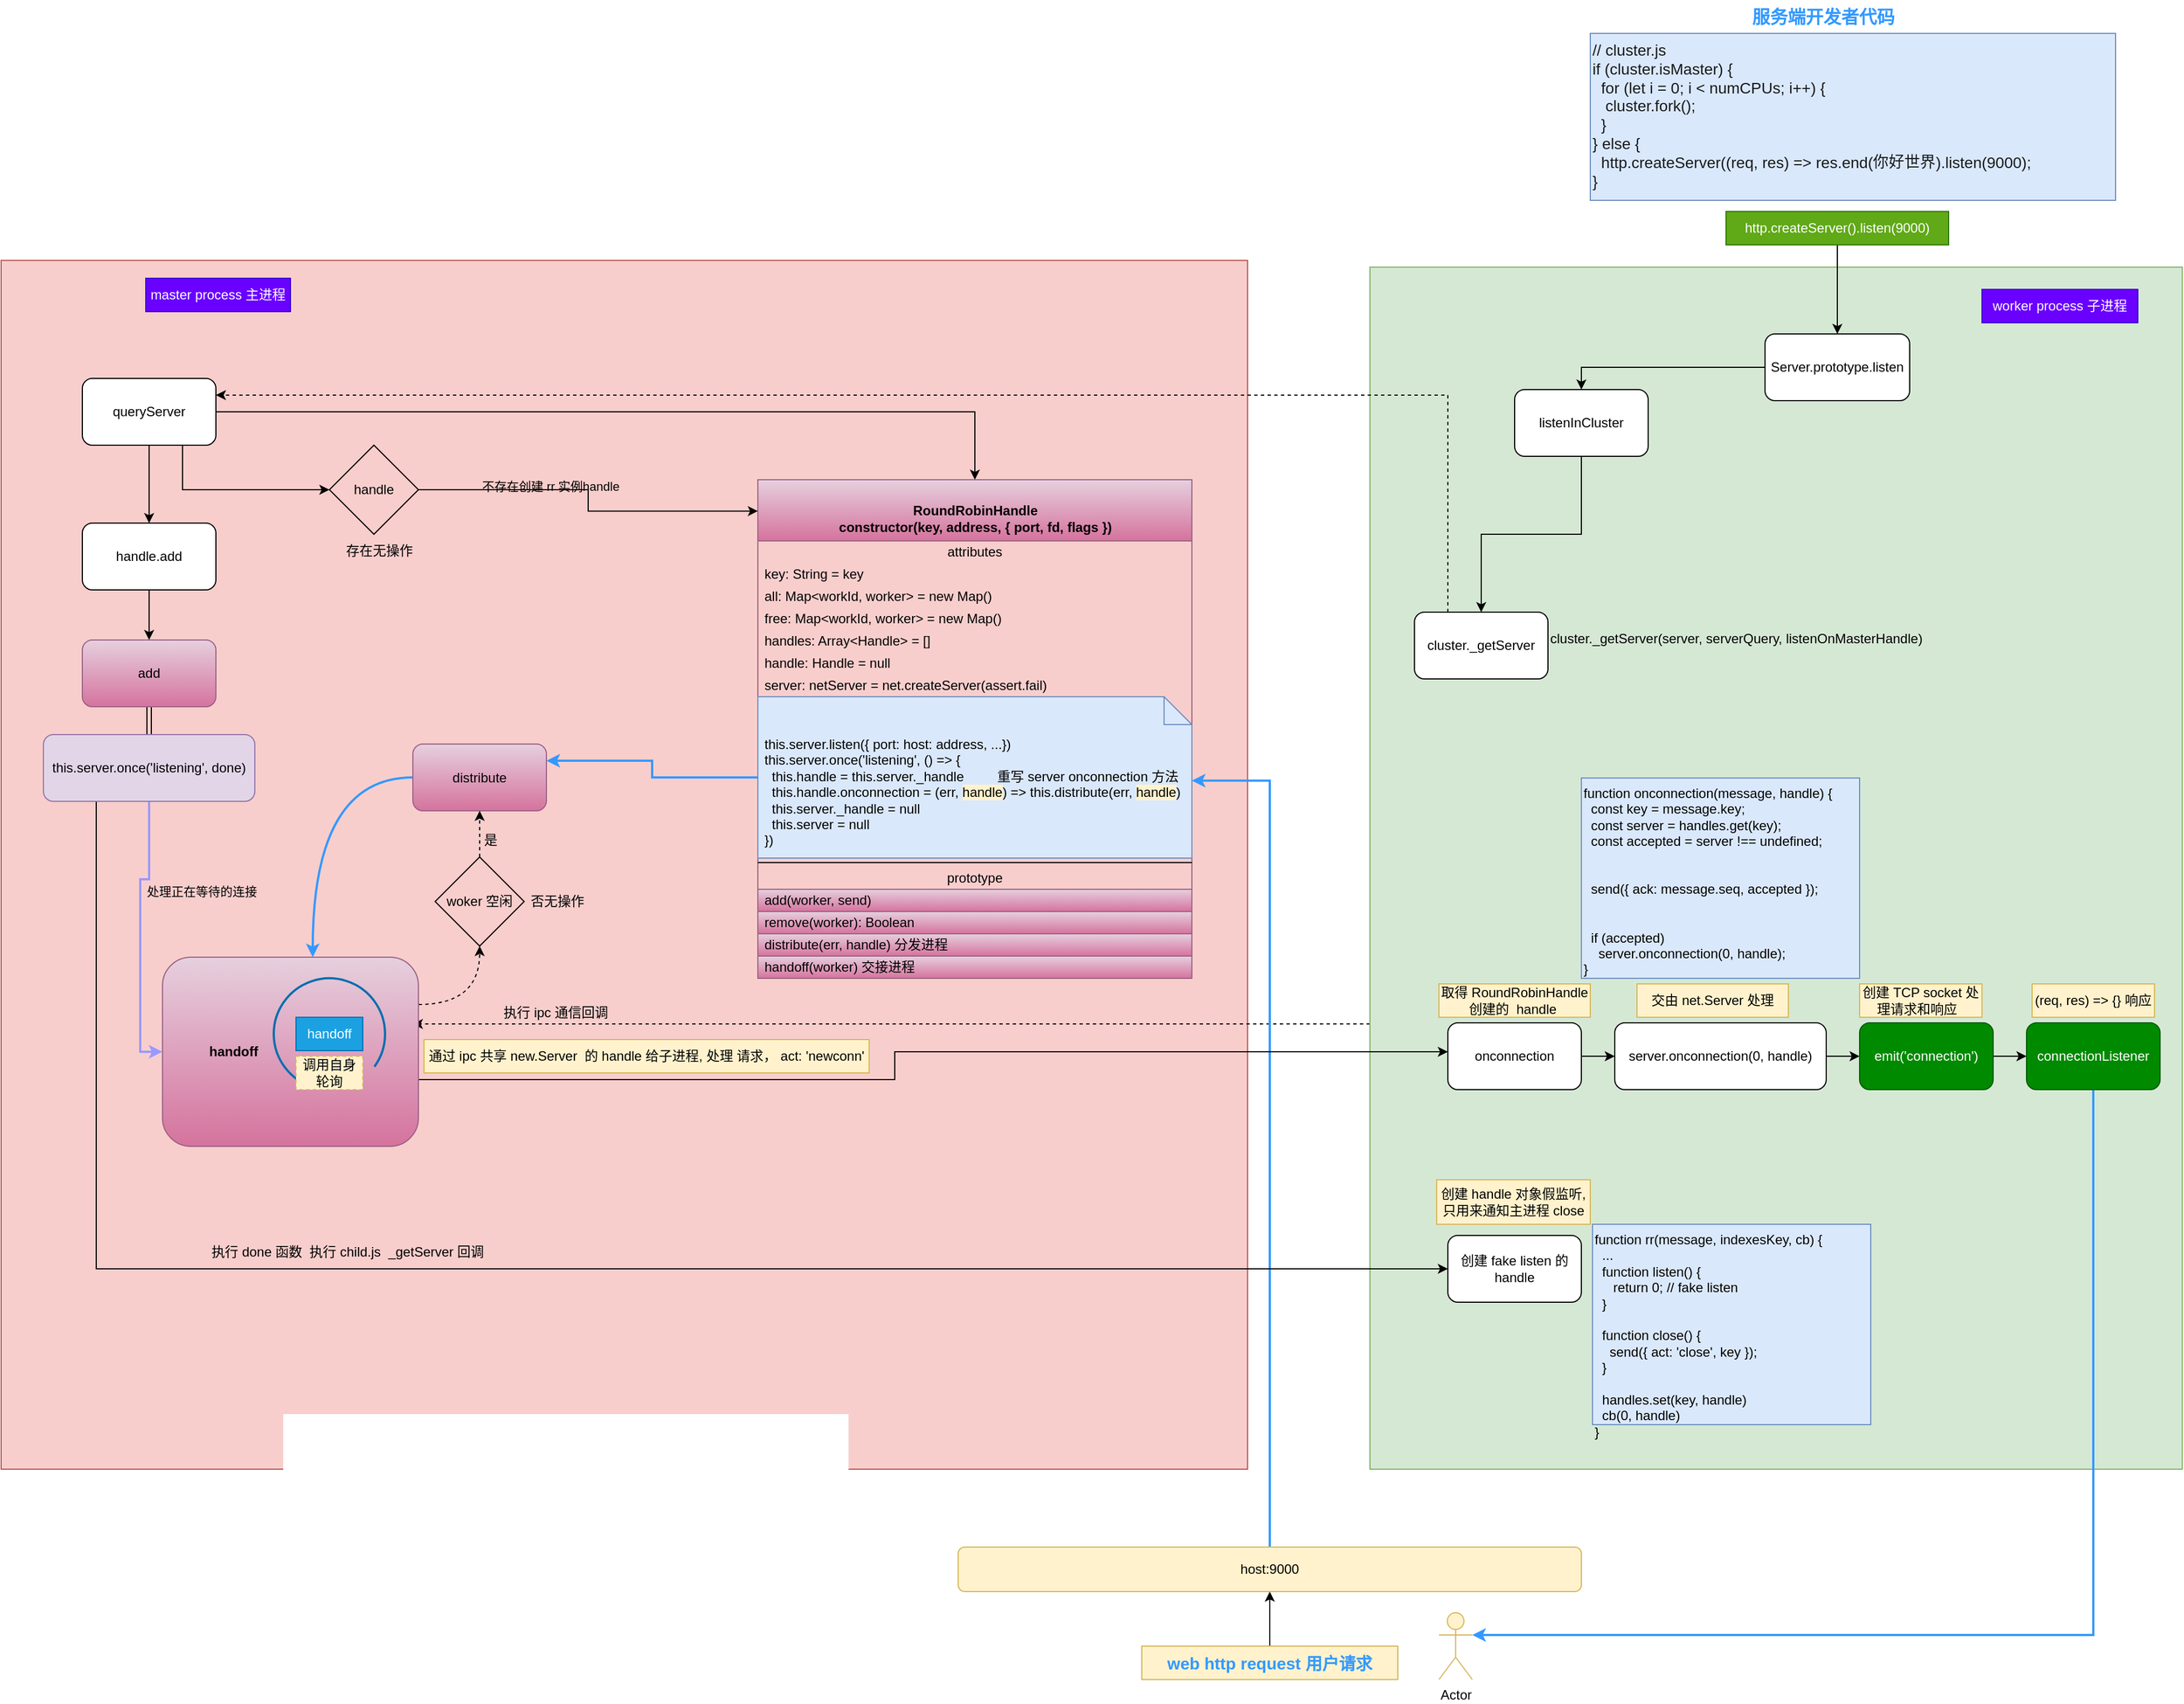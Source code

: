 <mxfile version="15.8.9" type="github">
  <diagram id="Es0d-wzucGMr7oLocFgV" name="第 1 页">
    <mxGraphModel dx="3076" dy="1931" grid="1" gridSize="10" guides="1" tooltips="1" connect="1" arrows="1" fold="1" page="1" pageScale="1" pageWidth="827" pageHeight="1169" math="0" shadow="0">
      <root>
        <mxCell id="0" />
        <mxCell id="1" parent="0" />
        <mxCell id="YYYhBLbbZfH8u_qFGWKK-91" value="" style="rounded=0;whiteSpace=wrap;html=1;labelBackgroundColor=none;fillColor=#f8cecc;strokeColor=#b85450;" parent="1" vertex="1">
          <mxGeometry x="-870" y="-76" width="1120" height="1086" as="geometry" />
        </mxCell>
        <mxCell id="0VZ2eFC5ibp_0VRxgWUH-36" style="edgeStyle=orthogonalEdgeStyle;rounded=0;orthogonalLoop=1;jettySize=auto;html=1;entryX=0.978;entryY=0.353;entryDx=0;entryDy=0;entryPerimeter=0;dashed=1;strokeColor=#000000;strokeWidth=1;" edge="1" parent="1" source="YYYhBLbbZfH8u_qFGWKK-12" target="QnhcxREiLZKdfHmg9MSz-31">
          <mxGeometry relative="1" as="geometry">
            <Array as="points">
              <mxPoint x="210" y="610" />
              <mxPoint x="210" y="610" />
            </Array>
          </mxGeometry>
        </mxCell>
        <mxCell id="YYYhBLbbZfH8u_qFGWKK-12" value="" style="rounded=0;whiteSpace=wrap;html=1;labelBackgroundColor=none;fillColor=#d5e8d4;strokeColor=#82b366;" parent="1" vertex="1">
          <mxGeometry x="360" y="-70" width="730" height="1080" as="geometry" />
        </mxCell>
        <mxCell id="YYYhBLbbZfH8u_qFGWKK-4" style="edgeStyle=orthogonalEdgeStyle;rounded=0;orthogonalLoop=1;jettySize=auto;html=1;entryX=0.5;entryY=0;entryDx=0;entryDy=0;" parent="1" source="YYYhBLbbZfH8u_qFGWKK-1" target="YYYhBLbbZfH8u_qFGWKK-3" edge="1">
          <mxGeometry relative="1" as="geometry" />
        </mxCell>
        <mxCell id="YYYhBLbbZfH8u_qFGWKK-1" value="&lt;span&gt;Server.prototype.listen&lt;/span&gt;" style="rounded=1;whiteSpace=wrap;html=1;" parent="1" vertex="1">
          <mxGeometry x="715" y="-10" width="130" height="60" as="geometry" />
        </mxCell>
        <mxCell id="0VZ2eFC5ibp_0VRxgWUH-70" style="edgeStyle=orthogonalEdgeStyle;rounded=0;orthogonalLoop=1;jettySize=auto;html=1;fontColor=#FFE599;strokeColor=#000000;strokeWidth=1;" edge="1" parent="1" source="YYYhBLbbZfH8u_qFGWKK-2" target="YYYhBLbbZfH8u_qFGWKK-1">
          <mxGeometry relative="1" as="geometry" />
        </mxCell>
        <mxCell id="YYYhBLbbZfH8u_qFGWKK-2" value="http.createServer().listen(9000)" style="text;html=1;strokeColor=#2D7600;fillColor=#60a917;align=center;verticalAlign=middle;whiteSpace=wrap;rounded=0;fontColor=#ffffff;" parent="1" vertex="1">
          <mxGeometry x="680" y="-120" width="200" height="30" as="geometry" />
        </mxCell>
        <mxCell id="YYYhBLbbZfH8u_qFGWKK-6" style="edgeStyle=orthogonalEdgeStyle;rounded=0;orthogonalLoop=1;jettySize=auto;html=1;entryX=0.5;entryY=0;entryDx=0;entryDy=0;" parent="1" source="YYYhBLbbZfH8u_qFGWKK-3" target="YYYhBLbbZfH8u_qFGWKK-5" edge="1">
          <mxGeometry relative="1" as="geometry" />
        </mxCell>
        <mxCell id="YYYhBLbbZfH8u_qFGWKK-3" value="listenInCluster" style="rounded=1;whiteSpace=wrap;html=1;" parent="1" vertex="1">
          <mxGeometry x="490" y="40" width="120" height="60" as="geometry" />
        </mxCell>
        <mxCell id="QnhcxREiLZKdfHmg9MSz-84" style="edgeStyle=orthogonalEdgeStyle;rounded=0;orthogonalLoop=1;jettySize=auto;html=1;exitX=0.25;exitY=0;exitDx=0;exitDy=0;entryX=1;entryY=0.25;entryDx=0;entryDy=0;elbow=vertical;dashed=1;" parent="1" source="YYYhBLbbZfH8u_qFGWKK-5" target="YYYhBLbbZfH8u_qFGWKK-15" edge="1">
          <mxGeometry relative="1" as="geometry" />
        </mxCell>
        <mxCell id="YYYhBLbbZfH8u_qFGWKK-5" value="cluster._getServer" style="rounded=1;whiteSpace=wrap;html=1;" parent="1" vertex="1">
          <mxGeometry x="400" y="240" width="120" height="60" as="geometry" />
        </mxCell>
        <mxCell id="YYYhBLbbZfH8u_qFGWKK-7" value="cluster._getServer(server, serverQuery, listenOnMasterHandle)" style="text;whiteSpace=wrap;html=1;" parent="1" vertex="1">
          <mxGeometry x="520" y="250" width="360" height="30" as="geometry" />
        </mxCell>
        <mxCell id="YYYhBLbbZfH8u_qFGWKK-11" value="worker process 子进程" style="text;html=1;strokeColor=#3700CC;fillColor=#6a00ff;align=center;verticalAlign=middle;whiteSpace=wrap;rounded=0;labelBackgroundColor=none;fontColor=#ffffff;" parent="1" vertex="1">
          <mxGeometry x="910" y="-50" width="140" height="30" as="geometry" />
        </mxCell>
        <mxCell id="QnhcxREiLZKdfHmg9MSz-78" style="edgeStyle=orthogonalEdgeStyle;rounded=0;orthogonalLoop=1;jettySize=auto;html=1;elbow=vertical;" parent="1" source="YYYhBLbbZfH8u_qFGWKK-15" target="QnhcxREiLZKdfHmg9MSz-2" edge="1">
          <mxGeometry relative="1" as="geometry" />
        </mxCell>
        <mxCell id="0VZ2eFC5ibp_0VRxgWUH-17" style="edgeStyle=orthogonalEdgeStyle;rounded=0;orthogonalLoop=1;jettySize=auto;html=1;exitX=0.75;exitY=1;exitDx=0;exitDy=0;entryX=0;entryY=0.5;entryDx=0;entryDy=0;strokeColor=#000000;strokeWidth=1;" edge="1" parent="1" source="YYYhBLbbZfH8u_qFGWKK-15" target="0VZ2eFC5ibp_0VRxgWUH-11">
          <mxGeometry relative="1" as="geometry" />
        </mxCell>
        <mxCell id="0VZ2eFC5ibp_0VRxgWUH-18" style="edgeStyle=orthogonalEdgeStyle;rounded=0;orthogonalLoop=1;jettySize=auto;html=1;entryX=0.5;entryY=0;entryDx=0;entryDy=0;strokeColor=#000000;strokeWidth=1;" edge="1" parent="1" source="YYYhBLbbZfH8u_qFGWKK-15" target="YYYhBLbbZfH8u_qFGWKK-64">
          <mxGeometry relative="1" as="geometry" />
        </mxCell>
        <mxCell id="YYYhBLbbZfH8u_qFGWKK-15" value="queryServer" style="rounded=1;whiteSpace=wrap;html=1;labelBackgroundColor=none;fontColor=none;" parent="1" vertex="1">
          <mxGeometry x="-797" y="30" width="120" height="60" as="geometry" />
        </mxCell>
        <mxCell id="YYYhBLbbZfH8u_qFGWKK-20" value="master process 主进程" style="text;html=1;strokeColor=#3700CC;fillColor=#6a00ff;align=center;verticalAlign=middle;whiteSpace=wrap;rounded=0;labelBackgroundColor=none;fontColor=#ffffff;" parent="1" vertex="1">
          <mxGeometry x="-740" y="-60" width="130" height="30" as="geometry" />
        </mxCell>
        <mxCell id="QnhcxREiLZKdfHmg9MSz-74" style="edgeStyle=orthogonalEdgeStyle;rounded=0;orthogonalLoop=1;jettySize=auto;html=1;elbow=vertical;" parent="1" source="YYYhBLbbZfH8u_qFGWKK-64" target="QnhcxREiLZKdfHmg9MSz-29" edge="1">
          <mxGeometry relative="1" as="geometry" />
        </mxCell>
        <mxCell id="YYYhBLbbZfH8u_qFGWKK-64" value="handle.add" style="rounded=1;whiteSpace=wrap;html=1;labelBackgroundColor=none;fontColor=none;" parent="1" vertex="1">
          <mxGeometry x="-797" y="160" width="120" height="60" as="geometry" />
        </mxCell>
        <mxCell id="YYYhBLbbZfH8u_qFGWKK-77" style="edgeStyle=orthogonalEdgeStyle;rounded=0;orthogonalLoop=1;jettySize=auto;html=1;entryX=0.5;entryY=1;entryDx=0;entryDy=0;labelBackgroundColor=none;fontColor=none;" parent="1" source="YYYhBLbbZfH8u_qFGWKK-72" target="YYYhBLbbZfH8u_qFGWKK-73" edge="1">
          <mxGeometry relative="1" as="geometry" />
        </mxCell>
        <mxCell id="YYYhBLbbZfH8u_qFGWKK-72" value="web http request 用户请求" style="text;html=1;strokeColor=#d6b656;fillColor=#fff2cc;align=center;verticalAlign=middle;whiteSpace=wrap;rounded=0;labelBackgroundColor=none;fontStyle=1;fontSize=15;fontColor=#3399FF;" parent="1" vertex="1">
          <mxGeometry x="155" y="1169" width="230" height="30" as="geometry" />
        </mxCell>
        <mxCell id="QnhcxREiLZKdfHmg9MSz-77" style="edgeStyle=orthogonalEdgeStyle;rounded=0;orthogonalLoop=1;jettySize=auto;html=1;entryX=1;entryY=0.52;entryDx=0;entryDy=0;entryPerimeter=0;elbow=vertical;fillColor=#d5e8d4;strokeColor=#3399FF;strokeWidth=2;" parent="1" source="YYYhBLbbZfH8u_qFGWKK-73" target="QnhcxREiLZKdfHmg9MSz-23" edge="1">
          <mxGeometry relative="1" as="geometry" />
        </mxCell>
        <mxCell id="YYYhBLbbZfH8u_qFGWKK-73" value="host:9000" style="rounded=1;whiteSpace=wrap;html=1;labelBackgroundColor=none;fillColor=#fff2cc;strokeColor=#d6b656;" parent="1" vertex="1">
          <mxGeometry x="-10" y="1080" width="560" height="40" as="geometry" />
        </mxCell>
        <mxCell id="YYYhBLbbZfH8u_qFGWKK-97" value="function onconnection(message, handle) {&#xa;  const key = message.key;&#xa;  const server = handles.get(key);&#xa;  const accepted = server !== undefined;&#xa;&#xa;&#xa;  send({ ack: message.seq, accepted });&#xa;&#xa;&#xa;  if (accepted)&#xa;    server.onconnection(0, handle);&#xa;}" style="text;whiteSpace=wrap;html=1;fillColor=#dae8fc;strokeColor=#6c8ebf;" parent="1" vertex="1">
          <mxGeometry x="550" y="389" width="250" height="180" as="geometry" />
        </mxCell>
        <mxCell id="QnhcxREiLZKdfHmg9MSz-2" value="&lt;br&gt;&lt;b&gt;RoundRobinHandle&lt;br&gt;&lt;/b&gt;&lt;b&gt;constructor(key, address, { port, fd, flags })&lt;br&gt;&lt;/b&gt;" style="swimlane;fontStyle=0;align=center;verticalAlign=top;childLayout=stackLayout;horizontal=1;startSize=55;horizontalStack=0;resizeParent=1;resizeParentMax=0;resizeLast=0;collapsible=0;marginBottom=0;html=1;fillColor=#e6d0de;strokeColor=#996185;gradientColor=#d5739d;" parent="1" vertex="1">
          <mxGeometry x="-190" y="121" width="390" height="448" as="geometry" />
        </mxCell>
        <mxCell id="QnhcxREiLZKdfHmg9MSz-3" value="attributes" style="text;html=1;strokeColor=none;fillColor=none;align=center;verticalAlign=middle;spacingLeft=4;spacingRight=4;overflow=hidden;rotatable=0;points=[[0,0.5],[1,0.5]];portConstraint=eastwest;" parent="QnhcxREiLZKdfHmg9MSz-2" vertex="1">
          <mxGeometry y="55" width="390" height="20" as="geometry" />
        </mxCell>
        <mxCell id="QnhcxREiLZKdfHmg9MSz-11" value="key: String = key" style="text;html=1;strokeColor=none;fillColor=none;align=left;verticalAlign=middle;spacingLeft=4;spacingRight=4;overflow=hidden;rotatable=0;points=[[0,0.5],[1,0.5]];portConstraint=eastwest;" parent="QnhcxREiLZKdfHmg9MSz-2" vertex="1">
          <mxGeometry y="75" width="390" height="20" as="geometry" />
        </mxCell>
        <mxCell id="QnhcxREiLZKdfHmg9MSz-13" value="all: Map&amp;lt;workId, worker&amp;gt; = new Map()" style="text;html=1;strokeColor=none;fillColor=none;align=left;verticalAlign=middle;spacingLeft=4;spacingRight=4;overflow=hidden;rotatable=0;points=[[0,0.5],[1,0.5]];portConstraint=eastwest;" parent="QnhcxREiLZKdfHmg9MSz-2" vertex="1">
          <mxGeometry y="95" width="390" height="20" as="geometry" />
        </mxCell>
        <mxCell id="QnhcxREiLZKdfHmg9MSz-14" value="free: Map&amp;lt;workId, worker&amp;gt; = new Map()" style="text;html=1;strokeColor=none;fillColor=none;align=left;verticalAlign=middle;spacingLeft=4;spacingRight=4;overflow=hidden;rotatable=0;points=[[0,0.5],[1,0.5]];portConstraint=eastwest;" parent="QnhcxREiLZKdfHmg9MSz-2" vertex="1">
          <mxGeometry y="115" width="390" height="20" as="geometry" />
        </mxCell>
        <mxCell id="QnhcxREiLZKdfHmg9MSz-15" value="handles: Array&amp;lt;Handle&amp;gt; = []" style="text;html=1;strokeColor=none;fillColor=none;align=left;verticalAlign=middle;spacingLeft=4;spacingRight=4;overflow=hidden;rotatable=0;points=[[0,0.5],[1,0.5]];portConstraint=eastwest;" parent="QnhcxREiLZKdfHmg9MSz-2" vertex="1">
          <mxGeometry y="135" width="390" height="20" as="geometry" />
        </mxCell>
        <mxCell id="QnhcxREiLZKdfHmg9MSz-12" value="handle: Handle = null" style="text;html=1;strokeColor=none;fillColor=none;align=left;verticalAlign=middle;spacingLeft=4;spacingRight=4;overflow=hidden;rotatable=0;points=[[0,0.5],[1,0.5]];portConstraint=eastwest;" parent="QnhcxREiLZKdfHmg9MSz-2" vertex="1">
          <mxGeometry y="155" width="390" height="20" as="geometry" />
        </mxCell>
        <mxCell id="QnhcxREiLZKdfHmg9MSz-4" value="server: netServer = net.createServer(assert.fail)&amp;nbsp;" style="text;html=1;strokeColor=none;fillColor=none;align=left;verticalAlign=middle;spacingLeft=4;spacingRight=4;overflow=hidden;rotatable=0;points=[[0,0.5],[1,0.5]];portConstraint=eastwest;" parent="QnhcxREiLZKdfHmg9MSz-2" vertex="1">
          <mxGeometry y="175" width="390" height="20" as="geometry" />
        </mxCell>
        <mxCell id="QnhcxREiLZKdfHmg9MSz-23" value="this.server.listen({ port: host: address, ...})&amp;nbsp; &amp;nbsp; &amp;nbsp; &amp;nbsp;&amp;nbsp;&lt;br&gt;this.server.once(&#39;listening&#39;, () =&amp;gt; {&lt;br&gt;&amp;nbsp; this.handle = this.server._handle&amp;nbsp; &amp;nbsp; &amp;nbsp; &amp;nbsp; &amp;nbsp;重写 server onconnection 方法&lt;br&gt;&amp;nbsp; this.handle.onconnection = (err, &lt;span style=&quot;background-color: rgb(255 , 242 , 204)&quot;&gt;handle&lt;/span&gt;) =&amp;gt; this.distribute(err, &lt;span style=&quot;background-color: rgb(255 , 242 , 204)&quot;&gt;handle&lt;/span&gt;)&lt;br&gt;&amp;nbsp; this.server._handle = null&lt;br&gt;&amp;nbsp; this.server = null&lt;br&gt;})" style="shape=note2;boundedLbl=1;whiteSpace=wrap;html=1;size=25;verticalAlign=top;align=left;horizontal=1;labelPosition=center;verticalLabelPosition=middle;labelBorderColor=none;spacingLeft=4;spacingTop=4;fillColor=#dae8fc;strokeColor=#6c8ebf;" parent="QnhcxREiLZKdfHmg9MSz-2" vertex="1">
          <mxGeometry y="195" width="390" height="145" as="geometry" />
        </mxCell>
        <mxCell id="QnhcxREiLZKdfHmg9MSz-7" value="" style="line;strokeWidth=1;fillColor=none;align=left;verticalAlign=middle;spacingTop=-1;spacingLeft=3;spacingRight=3;rotatable=0;labelPosition=right;points=[];portConstraint=eastwest;" parent="QnhcxREiLZKdfHmg9MSz-2" vertex="1">
          <mxGeometry y="340" width="390" height="8" as="geometry" />
        </mxCell>
        <mxCell id="QnhcxREiLZKdfHmg9MSz-8" value="prototype" style="text;html=1;strokeColor=none;fillColor=none;align=center;verticalAlign=middle;spacingLeft=4;spacingRight=4;overflow=hidden;rotatable=0;points=[[0,0.5],[1,0.5]];portConstraint=eastwest;" parent="QnhcxREiLZKdfHmg9MSz-2" vertex="1">
          <mxGeometry y="348" width="390" height="20" as="geometry" />
        </mxCell>
        <mxCell id="QnhcxREiLZKdfHmg9MSz-9" value="add(worker, send)" style="text;html=1;strokeColor=#996185;fillColor=#e6d0de;align=left;verticalAlign=middle;spacingLeft=4;spacingRight=4;overflow=hidden;rotatable=0;points=[[0,0.5],[1,0.5]];portConstraint=eastwest;gradientColor=#d5739d;" parent="QnhcxREiLZKdfHmg9MSz-2" vertex="1">
          <mxGeometry y="368" width="390" height="20" as="geometry" />
        </mxCell>
        <mxCell id="QnhcxREiLZKdfHmg9MSz-17" value="remove(worker): Boolean" style="text;html=1;strokeColor=#996185;fillColor=#e6d0de;align=left;verticalAlign=middle;spacingLeft=4;spacingRight=4;overflow=hidden;rotatable=0;points=[[0,0.5],[1,0.5]];portConstraint=eastwest;gradientColor=#d5739d;" parent="QnhcxREiLZKdfHmg9MSz-2" vertex="1">
          <mxGeometry y="388" width="390" height="20" as="geometry" />
        </mxCell>
        <mxCell id="QnhcxREiLZKdfHmg9MSz-18" value="distribute(err, handle) 分发进程" style="text;html=1;strokeColor=#996185;fillColor=#e6d0de;align=left;verticalAlign=middle;spacingLeft=4;spacingRight=4;overflow=hidden;rotatable=0;points=[[0,0.5],[1,0.5]];portConstraint=eastwest;gradientColor=#d5739d;" parent="QnhcxREiLZKdfHmg9MSz-2" vertex="1">
          <mxGeometry y="408" width="390" height="20" as="geometry" />
        </mxCell>
        <mxCell id="QnhcxREiLZKdfHmg9MSz-16" value="handoff(worker) 交接进程" style="text;html=1;strokeColor=#996185;fillColor=#e6d0de;align=left;verticalAlign=middle;spacingLeft=4;spacingRight=4;overflow=hidden;rotatable=0;points=[[0,0.5],[1,0.5]];portConstraint=eastwest;gradientColor=#d5739d;" parent="QnhcxREiLZKdfHmg9MSz-2" vertex="1">
          <mxGeometry y="428" width="390" height="20" as="geometry" />
        </mxCell>
        <mxCell id="0VZ2eFC5ibp_0VRxgWUH-3" value="" style="edgeStyle=orthogonalEdgeStyle;rounded=0;orthogonalLoop=1;jettySize=auto;html=1;shape=link;" edge="1" parent="1" source="QnhcxREiLZKdfHmg9MSz-29" target="0VZ2eFC5ibp_0VRxgWUH-1">
          <mxGeometry relative="1" as="geometry" />
        </mxCell>
        <mxCell id="QnhcxREiLZKdfHmg9MSz-29" value="add" style="rounded=1;whiteSpace=wrap;html=1;labelBorderColor=none;fillColor=#e6d0de;gradientColor=#d5739d;strokeColor=#996185;" parent="1" vertex="1">
          <mxGeometry x="-797" y="265" width="120" height="60" as="geometry" />
        </mxCell>
        <mxCell id="0VZ2eFC5ibp_0VRxgWUH-31" style="edgeStyle=orthogonalEdgeStyle;rounded=0;orthogonalLoop=1;jettySize=auto;html=1;strokeColor=#000000;strokeWidth=1;" edge="1" parent="1" source="QnhcxREiLZKdfHmg9MSz-31" target="0VZ2eFC5ibp_0VRxgWUH-56">
          <mxGeometry relative="1" as="geometry">
            <Array as="points">
              <mxPoint x="-67" y="660" />
              <mxPoint x="-67" y="635" />
            </Array>
          </mxGeometry>
        </mxCell>
        <mxCell id="0VZ2eFC5ibp_0VRxgWUH-45" style="edgeStyle=orthogonalEdgeStyle;rounded=0;orthogonalLoop=1;jettySize=auto;html=1;exitX=1;exitY=0.25;exitDx=0;exitDy=0;entryX=0.5;entryY=1;entryDx=0;entryDy=0;dashed=1;strokeColor=#000000;strokeWidth=1;curved=1;" edge="1" parent="1" source="QnhcxREiLZKdfHmg9MSz-31" target="0VZ2eFC5ibp_0VRxgWUH-43">
          <mxGeometry relative="1" as="geometry" />
        </mxCell>
        <mxCell id="QnhcxREiLZKdfHmg9MSz-31" value="&lt;blockquote style=&quot;margin: 0 0 0 40px ; border: none ; padding: 0px&quot;&gt;&lt;b&gt;handoff&lt;/b&gt;&lt;/blockquote&gt;" style="rounded=1;whiteSpace=wrap;html=1;labelBorderColor=none;align=left;fillColor=#e6d0de;gradientColor=#d5739d;strokeColor=#996185;" parent="1" vertex="1">
          <mxGeometry x="-725" y="550" width="230" height="170" as="geometry" />
        </mxCell>
        <mxCell id="QnhcxREiLZKdfHmg9MSz-85" style="edgeStyle=orthogonalEdgeStyle;rounded=0;orthogonalLoop=1;jettySize=auto;html=1;entryX=0.587;entryY=0;entryDx=0;entryDy=0;strokeWidth=2;elbow=vertical;fillColor=#d5e8d4;strokeColor=#3399FF;exitX=0;exitY=0.5;exitDx=0;exitDy=0;curved=1;entryPerimeter=0;" parent="1" source="QnhcxREiLZKdfHmg9MSz-36" target="QnhcxREiLZKdfHmg9MSz-31" edge="1">
          <mxGeometry relative="1" as="geometry" />
        </mxCell>
        <mxCell id="QnhcxREiLZKdfHmg9MSz-36" value="distribute" style="rounded=1;whiteSpace=wrap;html=1;labelBorderColor=none;fillColor=#e6d0de;gradientColor=#d5739d;strokeColor=#996185;" parent="1" vertex="1">
          <mxGeometry x="-500" y="358.5" width="120" height="60" as="geometry" />
        </mxCell>
        <mxCell id="QnhcxREiLZKdfHmg9MSz-57" value="" style="verticalLabelPosition=bottom;verticalAlign=top;html=1;shape=mxgraph.basic.arc;startAngle=0.293;endAngle=0.1;labelBorderColor=none;direction=south;fillColor=#1ba1e2;strokeColor=#006EAF;fontColor=#ffffff;strokeWidth=2;" parent="1" vertex="1">
          <mxGeometry x="-625" y="569" width="100" height="100" as="geometry" />
        </mxCell>
        <mxCell id="QnhcxREiLZKdfHmg9MSz-58" value="handoff" style="text;html=1;strokeColor=#006EAF;fillColor=#1ba1e2;align=center;verticalAlign=middle;whiteSpace=wrap;rounded=0;labelBorderColor=none;fontColor=#ffffff;" parent="1" vertex="1">
          <mxGeometry x="-605" y="604" width="60" height="30" as="geometry" />
        </mxCell>
        <mxCell id="QnhcxREiLZKdfHmg9MSz-71" style="edgeStyle=orthogonalEdgeStyle;rounded=0;orthogonalLoop=1;jettySize=auto;html=1;entryX=1;entryY=0.25;entryDx=0;entryDy=0;strokeWidth=2;fillColor=#1ba1e2;strokeColor=#3399FF;" parent="1" source="QnhcxREiLZKdfHmg9MSz-23" target="QnhcxREiLZKdfHmg9MSz-36" edge="1">
          <mxGeometry relative="1" as="geometry" />
        </mxCell>
        <mxCell id="0VZ2eFC5ibp_0VRxgWUH-4" style="edgeStyle=orthogonalEdgeStyle;rounded=0;orthogonalLoop=1;jettySize=auto;html=1;entryX=0;entryY=0.5;entryDx=0;entryDy=0;fillColor=#e1d5e7;strokeColor=#9999FF;strokeWidth=2;" edge="1" parent="1" source="0VZ2eFC5ibp_0VRxgWUH-1" target="QnhcxREiLZKdfHmg9MSz-31">
          <mxGeometry relative="1" as="geometry" />
        </mxCell>
        <mxCell id="0VZ2eFC5ibp_0VRxgWUH-8" value="&lt;span style=&quot;color: rgba(0 , 0 , 0 , 0) ; font-family: monospace ; font-size: 0px ; background-color: rgb(248 , 249 , 250)&quot;&gt;%3CmxGraphModel%3E%3Croot%3E%3CmxCell%20id%3D%220%22%2F%3E%3CmxCell%20id%3D%221%22%20parent%3D%220%22%2F%3E%3CmxCell%20id%3D%222%22%20value%3D%22%E5%A6%82%E6%9E%9C%E6%9C%89%E8%BF%9E%E6%8E%A5%E6%AD%A3%E5%9C%A8%E6%8C%82%E8%B5%B7%22%20style%3D%22edgeLabel%3Bhtml%3D1%3Balign%3Dcenter%3BverticalAlign%3Dmiddle%3Bresizable%3D0%3Bpoints%3D%5B%5D%3BlabelBackgroundColor%3Dnone%3B%22%20vertex%3D%221%22%20connectable%3D%220%22%20parent%3D%221%22%3E%3CmxGeometry%20x%3D%22-743%22%20y%3D%22496.5%22%20as%3D%22geometry%22%2F%3E%3C%2FmxCell%3E%3C%2Froot%3E%3C%2FmxGraphModel%3Ed&amp;nbsp;&lt;/span&gt;" style="edgeLabel;html=1;align=center;verticalAlign=middle;resizable=0;points=[];" vertex="1" connectable="0" parent="0VZ2eFC5ibp_0VRxgWUH-4">
          <mxGeometry x="-0.243" y="1" relative="1" as="geometry">
            <mxPoint y="1" as="offset" />
          </mxGeometry>
        </mxCell>
        <mxCell id="0VZ2eFC5ibp_0VRxgWUH-9" value="处理正在等待的连接" style="edgeLabel;html=1;align=center;verticalAlign=middle;resizable=0;points=[];labelBackgroundColor=none;" vertex="1" connectable="0" parent="0VZ2eFC5ibp_0VRxgWUH-4">
          <mxGeometry x="-0.301" y="3" relative="1" as="geometry">
            <mxPoint x="52" as="offset" />
          </mxGeometry>
        </mxCell>
        <mxCell id="0VZ2eFC5ibp_0VRxgWUH-23" style="edgeStyle=orthogonalEdgeStyle;rounded=0;orthogonalLoop=1;jettySize=auto;html=1;exitX=0.25;exitY=1;exitDx=0;exitDy=0;entryX=0;entryY=0.5;entryDx=0;entryDy=0;strokeColor=#000000;strokeWidth=1;" edge="1" parent="1" source="0VZ2eFC5ibp_0VRxgWUH-1" target="0VZ2eFC5ibp_0VRxgWUH-28">
          <mxGeometry relative="1" as="geometry" />
        </mxCell>
        <mxCell id="0VZ2eFC5ibp_0VRxgWUH-1" value="&lt;span&gt;this.server.once(&#39;listening&#39;, done)&lt;/span&gt;" style="rounded=1;whiteSpace=wrap;html=1;fillColor=#e1d5e7;strokeColor=#9673a6;" vertex="1" parent="1">
          <mxGeometry x="-832" y="350" width="190" height="60" as="geometry" />
        </mxCell>
        <mxCell id="0VZ2eFC5ibp_0VRxgWUH-13" style="edgeStyle=orthogonalEdgeStyle;rounded=0;orthogonalLoop=1;jettySize=auto;html=1;strokeColor=#000000;strokeWidth=1;entryX=0;entryY=0.063;entryDx=0;entryDy=0;entryPerimeter=0;" edge="1" parent="1" source="0VZ2eFC5ibp_0VRxgWUH-11" target="QnhcxREiLZKdfHmg9MSz-2">
          <mxGeometry relative="1" as="geometry">
            <mxPoint x="-210" y="150" as="targetPoint" />
          </mxGeometry>
        </mxCell>
        <mxCell id="0VZ2eFC5ibp_0VRxgWUH-14" value="不存在创建 rr 实例handle&amp;nbsp;" style="edgeLabel;html=1;align=center;verticalAlign=middle;resizable=0;points=[];labelBackgroundColor=none;" vertex="1" connectable="0" parent="0VZ2eFC5ibp_0VRxgWUH-13">
          <mxGeometry x="-0.259" y="3" relative="1" as="geometry">
            <mxPoint as="offset" />
          </mxGeometry>
        </mxCell>
        <mxCell id="0VZ2eFC5ibp_0VRxgWUH-11" value="handle" style="rhombus;whiteSpace=wrap;html=1;labelBackgroundColor=none;strokeWidth=1;fillColor=none;" vertex="1" parent="1">
          <mxGeometry x="-575" y="90" width="80" height="80" as="geometry" />
        </mxCell>
        <mxCell id="0VZ2eFC5ibp_0VRxgWUH-27" value="执行 done 函数&amp;nbsp; 执行 child.js&amp;nbsp; _getServer 回调" style="text;html=1;strokeColor=none;fillColor=none;align=center;verticalAlign=middle;whiteSpace=wrap;rounded=0;labelBackgroundColor=none;" vertex="1" parent="1">
          <mxGeometry x="-747" y="800" width="377" height="30" as="geometry" />
        </mxCell>
        <mxCell id="0VZ2eFC5ibp_0VRxgWUH-28" value="创建 fake listen 的 handle" style="rounded=1;whiteSpace=wrap;html=1;labelBackgroundColor=none;strokeWidth=1;" vertex="1" parent="1">
          <mxGeometry x="430" y="800" width="120" height="60" as="geometry" />
        </mxCell>
        <mxCell id="0VZ2eFC5ibp_0VRxgWUH-29" value="function rr(message, indexesKey, cb) {&lt;br&gt;&amp;nbsp; ...&lt;br&gt;&amp;nbsp; function listen() {&lt;br&gt;&amp;nbsp; &amp;nbsp; &amp;nbsp;return 0; // fake listen&lt;br&gt;&amp;nbsp; }&lt;br&gt;&lt;br&gt;&amp;nbsp; function close() {&lt;br&gt;&amp;nbsp; &amp;nbsp;&amp;nbsp;send({ act: &#39;close&#39;, key });&lt;br&gt;&amp;nbsp; }&lt;br&gt;&lt;br&gt;&amp;nbsp; handles.set(key, handle)&lt;br&gt;&amp;nbsp; cb(0, handle)&lt;br&gt;}" style="text;whiteSpace=wrap;html=1;fillColor=#dae8fc;strokeColor=#6c8ebf;" vertex="1" parent="1">
          <mxGeometry x="560" y="790" width="250" height="180" as="geometry" />
        </mxCell>
        <mxCell id="0VZ2eFC5ibp_0VRxgWUH-39" value="通过 ipc 共享 new.Server&amp;nbsp; 的 handle 给子进程, 处理 请求， act: &#39;newconn&#39;" style="text;html=1;strokeColor=#d6b656;fillColor=#fff2cc;align=center;verticalAlign=middle;whiteSpace=wrap;rounded=0;labelBackgroundColor=none;" vertex="1" parent="1">
          <mxGeometry x="-490" y="624" width="400" height="30" as="geometry" />
        </mxCell>
        <mxCell id="0VZ2eFC5ibp_0VRxgWUH-40" value="执行 ipc 通信回调" style="text;html=1;strokeColor=none;fillColor=none;align=center;verticalAlign=middle;whiteSpace=wrap;rounded=0;labelBackgroundColor=none;" vertex="1" parent="1">
          <mxGeometry x="-440" y="585" width="137" height="30" as="geometry" />
        </mxCell>
        <mxCell id="0VZ2eFC5ibp_0VRxgWUH-46" style="edgeStyle=orthogonalEdgeStyle;rounded=0;orthogonalLoop=1;jettySize=auto;html=1;dashed=1;strokeColor=#000000;strokeWidth=1;" edge="1" parent="1" source="0VZ2eFC5ibp_0VRxgWUH-43" target="QnhcxREiLZKdfHmg9MSz-36">
          <mxGeometry relative="1" as="geometry" />
        </mxCell>
        <mxCell id="0VZ2eFC5ibp_0VRxgWUH-43" value="woker 空闲" style="rhombus;whiteSpace=wrap;html=1;labelBackgroundColor=none;strokeWidth=1;fillColor=none;" vertex="1" parent="1">
          <mxGeometry x="-480" y="460" width="80" height="80" as="geometry" />
        </mxCell>
        <mxCell id="0VZ2eFC5ibp_0VRxgWUH-48" value="是" style="text;html=1;strokeColor=none;fillColor=none;align=center;verticalAlign=middle;whiteSpace=wrap;rounded=0;labelBackgroundColor=none;" vertex="1" parent="1">
          <mxGeometry x="-460" y="430" width="60" height="30" as="geometry" />
        </mxCell>
        <mxCell id="0VZ2eFC5ibp_0VRxgWUH-52" value="否无操作" style="text;html=1;strokeColor=none;fillColor=none;align=center;verticalAlign=middle;whiteSpace=wrap;rounded=0;labelBackgroundColor=none;" vertex="1" parent="1">
          <mxGeometry x="-400" y="485" width="60" height="30" as="geometry" />
        </mxCell>
        <mxCell id="0VZ2eFC5ibp_0VRxgWUH-54" value="存在无操作" style="text;html=1;strokeColor=none;fillColor=none;align=center;verticalAlign=middle;whiteSpace=wrap;rounded=0;labelBackgroundColor=none;" vertex="1" parent="1">
          <mxGeometry x="-570" y="170" width="80" height="30" as="geometry" />
        </mxCell>
        <mxCell id="0VZ2eFC5ibp_0VRxgWUH-55" value="调用自身轮询" style="text;html=1;strokeColor=#d6b656;fillColor=#fff2cc;align=center;verticalAlign=middle;whiteSpace=wrap;rounded=0;labelBackgroundColor=none;dashed=1;" vertex="1" parent="1">
          <mxGeometry x="-605" y="639" width="60" height="30" as="geometry" />
        </mxCell>
        <mxCell id="0VZ2eFC5ibp_0VRxgWUH-61" value="" style="edgeStyle=orthogonalEdgeStyle;rounded=0;orthogonalLoop=1;jettySize=auto;html=1;fontColor=#FFE599;strokeColor=#000000;strokeWidth=1;" edge="1" parent="1" source="0VZ2eFC5ibp_0VRxgWUH-56" target="0VZ2eFC5ibp_0VRxgWUH-60">
          <mxGeometry relative="1" as="geometry" />
        </mxCell>
        <mxCell id="0VZ2eFC5ibp_0VRxgWUH-56" value="onconnection" style="rounded=1;whiteSpace=wrap;html=1;labelBackgroundColor=none;strokeWidth=1;" vertex="1" parent="1">
          <mxGeometry x="430" y="609" width="120" height="60" as="geometry" />
        </mxCell>
        <mxCell id="0VZ2eFC5ibp_0VRxgWUH-57" value="创建 handle 对象假监听, 只用来通知主进程 close" style="text;html=1;strokeColor=#d6b656;fillColor=#fff2cc;align=center;verticalAlign=middle;whiteSpace=wrap;rounded=0;labelBackgroundColor=none;" vertex="1" parent="1">
          <mxGeometry x="420" y="750" width="138" height="40" as="geometry" />
        </mxCell>
        <mxCell id="0VZ2eFC5ibp_0VRxgWUH-58" value="取得 RoundRobinHandle 创建的&amp;nbsp; handle&amp;nbsp;" style="text;html=1;strokeColor=#d6b656;fillColor=#fff2cc;align=center;verticalAlign=middle;whiteSpace=wrap;rounded=0;labelBackgroundColor=none;" vertex="1" parent="1">
          <mxGeometry x="422" y="574" width="136" height="30" as="geometry" />
        </mxCell>
        <mxCell id="0VZ2eFC5ibp_0VRxgWUH-64" value="" style="edgeStyle=orthogonalEdgeStyle;rounded=0;orthogonalLoop=1;jettySize=auto;html=1;fontColor=#FFE599;strokeColor=#000000;strokeWidth=1;" edge="1" parent="1" source="0VZ2eFC5ibp_0VRxgWUH-60" target="0VZ2eFC5ibp_0VRxgWUH-63">
          <mxGeometry relative="1" as="geometry" />
        </mxCell>
        <mxCell id="0VZ2eFC5ibp_0VRxgWUH-60" value="server.onconnection(0, handle)" style="rounded=1;whiteSpace=wrap;html=1;labelBackgroundColor=none;strokeWidth=1;" vertex="1" parent="1">
          <mxGeometry x="580" y="609" width="190" height="60" as="geometry" />
        </mxCell>
        <mxCell id="0VZ2eFC5ibp_0VRxgWUH-62" value="交由 net.Server 处理" style="text;html=1;strokeColor=#d6b656;fillColor=#fff2cc;align=center;verticalAlign=middle;whiteSpace=wrap;rounded=0;labelBackgroundColor=none;" vertex="1" parent="1">
          <mxGeometry x="600" y="574" width="136" height="30" as="geometry" />
        </mxCell>
        <mxCell id="0VZ2eFC5ibp_0VRxgWUH-66" value="" style="edgeStyle=orthogonalEdgeStyle;rounded=0;orthogonalLoop=1;jettySize=auto;html=1;fontColor=#FFE599;strokeColor=#000000;strokeWidth=1;" edge="1" parent="1" source="0VZ2eFC5ibp_0VRxgWUH-63" target="0VZ2eFC5ibp_0VRxgWUH-65">
          <mxGeometry relative="1" as="geometry" />
        </mxCell>
        <mxCell id="0VZ2eFC5ibp_0VRxgWUH-63" value="emit(&#39;connection&#39;)" style="whiteSpace=wrap;html=1;rounded=1;strokeWidth=1;fillColor=#008a00;strokeColor=#005700;fontColor=#ffffff;" vertex="1" parent="1">
          <mxGeometry x="800" y="609" width="120" height="60" as="geometry" />
        </mxCell>
        <mxCell id="0VZ2eFC5ibp_0VRxgWUH-84" style="edgeStyle=orthogonalEdgeStyle;rounded=0;orthogonalLoop=1;jettySize=auto;html=1;exitX=0.5;exitY=1;exitDx=0;exitDy=0;entryX=1;entryY=0.333;entryDx=0;entryDy=0;entryPerimeter=0;fontSize=15;fontColor=#3399FF;strokeColor=#3399FF;strokeWidth=2;" edge="1" parent="1" source="0VZ2eFC5ibp_0VRxgWUH-65" target="0VZ2eFC5ibp_0VRxgWUH-71">
          <mxGeometry relative="1" as="geometry" />
        </mxCell>
        <mxCell id="0VZ2eFC5ibp_0VRxgWUH-65" value="connectionListener" style="whiteSpace=wrap;html=1;rounded=1;strokeWidth=1;fillColor=#008a00;fontColor=#ffffff;strokeColor=#005700;" vertex="1" parent="1">
          <mxGeometry x="950" y="609" width="120" height="60" as="geometry" />
        </mxCell>
        <mxCell id="0VZ2eFC5ibp_0VRxgWUH-67" value="创建 TCP socket 处理请求和响应&amp;nbsp;&amp;nbsp;" style="text;html=1;strokeColor=#d6b656;fillColor=#fff2cc;align=center;verticalAlign=middle;whiteSpace=wrap;rounded=0;labelBackgroundColor=none;" vertex="1" parent="1">
          <mxGeometry x="800" y="574" width="110" height="30" as="geometry" />
        </mxCell>
        <mxCell id="0VZ2eFC5ibp_0VRxgWUH-68" value="(req, res) =&amp;gt; {} 响应" style="text;html=1;strokeColor=#d6b656;fillColor=#fff2cc;align=center;verticalAlign=middle;whiteSpace=wrap;rounded=0;labelBackgroundColor=none;" vertex="1" parent="1">
          <mxGeometry x="955" y="574" width="110" height="30" as="geometry" />
        </mxCell>
        <mxCell id="0VZ2eFC5ibp_0VRxgWUH-71" value="Actor" style="shape=umlActor;verticalLabelPosition=bottom;verticalAlign=top;html=1;outlineConnect=0;labelBackgroundColor=none;strokeColor=#d6b656;strokeWidth=1;fillColor=#fff2cc;" vertex="1" parent="1">
          <mxGeometry x="422" y="1139" width="30" height="60" as="geometry" />
        </mxCell>
        <mxCell id="0VZ2eFC5ibp_0VRxgWUH-74" value="&lt;span style=&quot;color: rgb(23 , 26 , 29) ; font-size: 14px&quot;&gt;// cluster.js&lt;br&gt;if (cluster.isMaster) {&lt;/span&gt;&lt;br style=&quot;box-sizing: border-box ; color: rgb(23 , 26 , 29) ; font-size: 14px&quot;&gt;&lt;span style=&quot;color: rgb(23 , 26 , 29) ; font-size: 14px&quot;&gt;&amp;nbsp; for (let i = 0; i &amp;lt; numCPUs; i++) {&lt;br&gt;&amp;nbsp; &amp;nbsp;cluster.fork();&lt;/span&gt;&lt;br style=&quot;box-sizing: border-box ; color: rgb(23 , 26 , 29) ; font-size: 14px&quot;&gt;&lt;span style=&quot;color: rgb(23 , 26 , 29) ; font-size: 14px&quot;&gt;&amp;nbsp; }&lt;/span&gt;&lt;br style=&quot;box-sizing: border-box ; color: rgb(23 , 26 , 29) ; font-size: 14px&quot;&gt;&lt;span style=&quot;color: rgb(23 , 26 , 29) ; font-size: 14px&quot;&gt;} else {&lt;/span&gt;&lt;br style=&quot;box-sizing: border-box ; color: rgb(23 , 26 , 29) ; font-size: 14px&quot;&gt;&lt;span style=&quot;color: rgb(23 , 26 , 29) ; font-size: 14px&quot;&gt;&amp;nbsp; http.createServer((req, res) =&amp;gt; res.end(`你好世界`).listen(9000);&lt;/span&gt;&lt;br style=&quot;box-sizing: border-box ; color: rgb(23 , 26 , 29) ; font-size: 14px&quot;&gt;&lt;span style=&quot;color: rgb(23 , 26 , 29) ; font-size: 14px&quot;&gt;}&lt;/span&gt;" style="text;whiteSpace=wrap;html=1;fillColor=#dae8fc;strokeColor=#6c8ebf;" vertex="1" parent="1">
          <mxGeometry x="558" y="-280" width="472" height="150" as="geometry" />
        </mxCell>
        <mxCell id="0VZ2eFC5ibp_0VRxgWUH-76" value="服务端开发者代码" style="text;html=1;strokeColor=none;fillColor=none;align=center;verticalAlign=middle;whiteSpace=wrap;rounded=0;labelBackgroundColor=none;fontColor=#3399FF;fontStyle=1;fontSize=16;" vertex="1" parent="1">
          <mxGeometry x="680" y="-310" width="175" height="30" as="geometry" />
        </mxCell>
      </root>
    </mxGraphModel>
  </diagram>
</mxfile>
